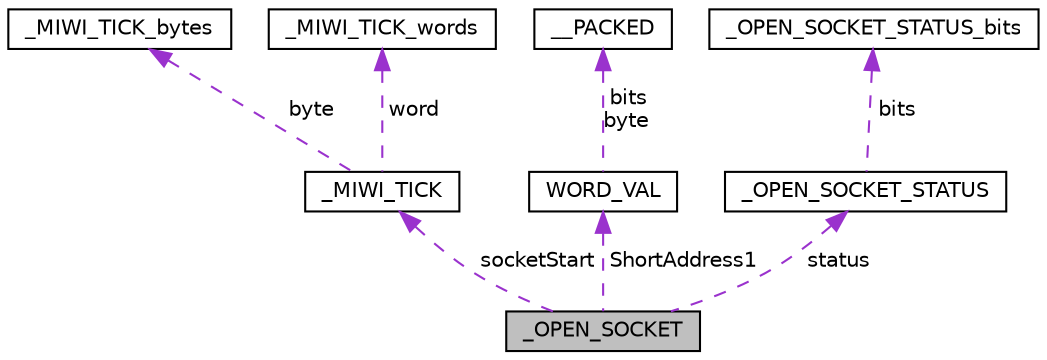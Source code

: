 digraph "_OPEN_SOCKET"
{
  edge [fontname="Helvetica",fontsize="10",labelfontname="Helvetica",labelfontsize="10"];
  node [fontname="Helvetica",fontsize="10",shape=record];
  Node1 [label="_OPEN_SOCKET",height=0.2,width=0.4,color="black", fillcolor="grey75", style="filled", fontcolor="black"];
  Node2 -> Node1 [dir="back",color="darkorchid3",fontsize="10",style="dashed",label=" socketStart" ,fontname="Helvetica"];
  Node2 [label="_MIWI_TICK",height=0.2,width=0.4,color="black", fillcolor="white", style="filled",URL="$union___m_i_w_i___t_i_c_k.html"];
  Node3 -> Node2 [dir="back",color="darkorchid3",fontsize="10",style="dashed",label=" byte" ,fontname="Helvetica"];
  Node3 [label="_MIWI_TICK_bytes",height=0.2,width=0.4,color="black", fillcolor="white", style="filled",URL="$struct___m_i_w_i___t_i_c_k_1_1___m_i_w_i___t_i_c_k__bytes.html"];
  Node4 -> Node2 [dir="back",color="darkorchid3",fontsize="10",style="dashed",label=" word" ,fontname="Helvetica"];
  Node4 [label="_MIWI_TICK_words",height=0.2,width=0.4,color="black", fillcolor="white", style="filled",URL="$struct___m_i_w_i___t_i_c_k_1_1___m_i_w_i___t_i_c_k__words.html"];
  Node5 -> Node1 [dir="back",color="darkorchid3",fontsize="10",style="dashed",label=" ShortAddress1" ,fontname="Helvetica"];
  Node5 [label="WORD_VAL",height=0.2,width=0.4,color="black", fillcolor="white", style="filled",URL="$union_w_o_r_d___v_a_l.html"];
  Node6 -> Node5 [dir="back",color="darkorchid3",fontsize="10",style="dashed",label=" bits\nbyte" ,fontname="Helvetica"];
  Node6 [label="__PACKED",height=0.2,width=0.4,color="black", fillcolor="white", style="filled",URL="$struct_w_o_r_d___v_a_l_1_1_____p_a_c_k_e_d.html"];
  Node7 -> Node1 [dir="back",color="darkorchid3",fontsize="10",style="dashed",label=" status" ,fontname="Helvetica"];
  Node7 [label="_OPEN_SOCKET_STATUS",height=0.2,width=0.4,color="black", fillcolor="white", style="filled",URL="$union___o_p_e_n___s_o_c_k_e_t_1_1___o_p_e_n___s_o_c_k_e_t___s_t_a_t_u_s.html"];
  Node8 -> Node7 [dir="back",color="darkorchid3",fontsize="10",style="dashed",label=" bits" ,fontname="Helvetica"];
  Node8 [label="_OPEN_SOCKET_STATUS_bits",height=0.2,width=0.4,color="black", fillcolor="white", style="filled",URL="$struct___o_p_e_n___s_o_c_k_e_t_1_1___o_p_e_n___s_o_c_k_e_t___s_t_a_t_u_s_1_1___o_p_e_n___s_o_c_k_e_t___s_t_a_t_u_s__bits.html"];
}
